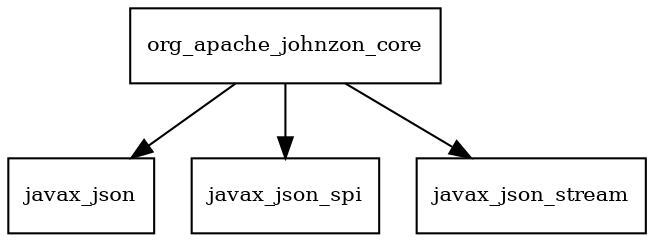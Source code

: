 digraph johnzon_core_0_9_5_package_dependencies {
  node [shape = box, fontsize=10.0];
  org_apache_johnzon_core -> javax_json;
  org_apache_johnzon_core -> javax_json_spi;
  org_apache_johnzon_core -> javax_json_stream;
}
